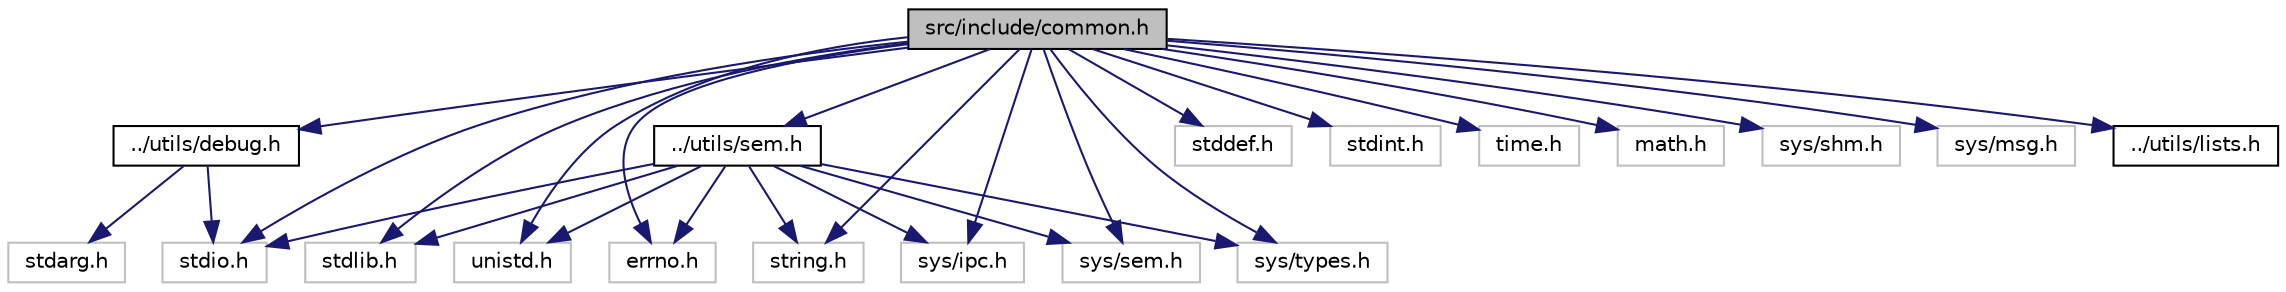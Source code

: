 digraph "src/include/common.h"
{
 // LATEX_PDF_SIZE
  edge [fontname="Helvetica",fontsize="10",labelfontname="Helvetica",labelfontsize="10"];
  node [fontname="Helvetica",fontsize="10",shape=record];
  Node1 [label="src/include/common.h",height=0.2,width=0.4,color="black", fillcolor="grey75", style="filled", fontcolor="black",tooltip=" "];
  Node1 -> Node2 [color="midnightblue",fontsize="10",style="solid"];
  Node2 [label="stdlib.h",height=0.2,width=0.4,color="grey75", fillcolor="white", style="filled",tooltip=" "];
  Node1 -> Node3 [color="midnightblue",fontsize="10",style="solid"];
  Node3 [label="stdio.h",height=0.2,width=0.4,color="grey75", fillcolor="white", style="filled",tooltip=" "];
  Node1 -> Node4 [color="midnightblue",fontsize="10",style="solid"];
  Node4 [label="stddef.h",height=0.2,width=0.4,color="grey75", fillcolor="white", style="filled",tooltip=" "];
  Node1 -> Node5 [color="midnightblue",fontsize="10",style="solid"];
  Node5 [label="stdint.h",height=0.2,width=0.4,color="grey75", fillcolor="white", style="filled",tooltip=" "];
  Node1 -> Node6 [color="midnightblue",fontsize="10",style="solid"];
  Node6 [label="unistd.h",height=0.2,width=0.4,color="grey75", fillcolor="white", style="filled",tooltip=" "];
  Node1 -> Node7 [color="midnightblue",fontsize="10",style="solid"];
  Node7 [label="errno.h",height=0.2,width=0.4,color="grey75", fillcolor="white", style="filled",tooltip=" "];
  Node1 -> Node8 [color="midnightblue",fontsize="10",style="solid"];
  Node8 [label="time.h",height=0.2,width=0.4,color="grey75", fillcolor="white", style="filled",tooltip=" "];
  Node1 -> Node9 [color="midnightblue",fontsize="10",style="solid"];
  Node9 [label="math.h",height=0.2,width=0.4,color="grey75", fillcolor="white", style="filled",tooltip=" "];
  Node1 -> Node10 [color="midnightblue",fontsize="10",style="solid"];
  Node10 [label="string.h",height=0.2,width=0.4,color="grey75", fillcolor="white", style="filled",tooltip=" "];
  Node1 -> Node11 [color="midnightblue",fontsize="10",style="solid"];
  Node11 [label="sys/ipc.h",height=0.2,width=0.4,color="grey75", fillcolor="white", style="filled",tooltip=" "];
  Node1 -> Node12 [color="midnightblue",fontsize="10",style="solid"];
  Node12 [label="sys/shm.h",height=0.2,width=0.4,color="grey75", fillcolor="white", style="filled",tooltip=" "];
  Node1 -> Node13 [color="midnightblue",fontsize="10",style="solid"];
  Node13 [label="sys/sem.h",height=0.2,width=0.4,color="grey75", fillcolor="white", style="filled",tooltip=" "];
  Node1 -> Node14 [color="midnightblue",fontsize="10",style="solid"];
  Node14 [label="sys/msg.h",height=0.2,width=0.4,color="grey75", fillcolor="white", style="filled",tooltip=" "];
  Node1 -> Node15 [color="midnightblue",fontsize="10",style="solid"];
  Node15 [label="sys/types.h",height=0.2,width=0.4,color="grey75", fillcolor="white", style="filled",tooltip=" "];
  Node1 -> Node16 [color="midnightblue",fontsize="10",style="solid"];
  Node16 [label="../utils/debug.h",height=0.2,width=0.4,color="black", fillcolor="white", style="filled",URL="$debug_8h.html",tooltip=" "];
  Node16 -> Node17 [color="midnightblue",fontsize="10",style="solid"];
  Node17 [label="stdarg.h",height=0.2,width=0.4,color="grey75", fillcolor="white", style="filled",tooltip=" "];
  Node16 -> Node3 [color="midnightblue",fontsize="10",style="solid"];
  Node1 -> Node18 [color="midnightblue",fontsize="10",style="solid"];
  Node18 [label="../utils/sem.h",height=0.2,width=0.4,color="black", fillcolor="white", style="filled",URL="$sem_8h.html",tooltip=" "];
  Node18 -> Node15 [color="midnightblue",fontsize="10",style="solid"];
  Node18 -> Node11 [color="midnightblue",fontsize="10",style="solid"];
  Node18 -> Node13 [color="midnightblue",fontsize="10",style="solid"];
  Node18 -> Node10 [color="midnightblue",fontsize="10",style="solid"];
  Node18 -> Node3 [color="midnightblue",fontsize="10",style="solid"];
  Node18 -> Node2 [color="midnightblue",fontsize="10",style="solid"];
  Node18 -> Node7 [color="midnightblue",fontsize="10",style="solid"];
  Node18 -> Node6 [color="midnightblue",fontsize="10",style="solid"];
  Node1 -> Node19 [color="midnightblue",fontsize="10",style="solid"];
  Node19 [label="../utils/lists.h",height=0.2,width=0.4,color="black", fillcolor="white", style="filled",URL="$lists_8h.html",tooltip=" "];
}
